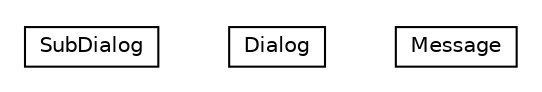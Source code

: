 #!/usr/local/bin/dot
#
# Class diagram 
# Generated by UMLGraph version R5_6-24-gf6e263 (http://www.umlgraph.org/)
#

digraph G {
	edge [fontname="Helvetica",fontsize=10,labelfontname="Helvetica",labelfontsize=10];
	node [fontname="Helvetica",fontsize=10,shape=plaintext];
	nodesep=0.25;
	ranksep=0.5;
	// org.universAAL.utilities.api.ui.low.SubDialog
	c329891 [label=<<table title="org.universAAL.utilities.api.ui.low.SubDialog" border="0" cellborder="1" cellspacing="0" cellpadding="2" port="p" href="./SubDialog.html">
		<tr><td><table border="0" cellspacing="0" cellpadding="1">
<tr><td align="center" balign="center"> SubDialog </td></tr>
		</table></td></tr>
		</table>>, URL="./SubDialog.html", fontname="Helvetica", fontcolor="black", fontsize=10.0];
	// org.universAAL.utilities.api.ui.low.Dialog
	c329892 [label=<<table title="org.universAAL.utilities.api.ui.low.Dialog" border="0" cellborder="1" cellspacing="0" cellpadding="2" port="p" href="./Dialog.html">
		<tr><td><table border="0" cellspacing="0" cellpadding="1">
<tr><td align="center" balign="center"> Dialog </td></tr>
		</table></td></tr>
		</table>>, URL="./Dialog.html", fontname="Helvetica", fontcolor="black", fontsize=10.0];
	// org.universAAL.utilities.api.ui.low.Message
	c329893 [label=<<table title="org.universAAL.utilities.api.ui.low.Message" border="0" cellborder="1" cellspacing="0" cellpadding="2" port="p" href="./Message.html">
		<tr><td><table border="0" cellspacing="0" cellpadding="1">
<tr><td align="center" balign="center"> Message </td></tr>
		</table></td></tr>
		</table>>, URL="./Message.html", fontname="Helvetica", fontcolor="black", fontsize=10.0];
}

